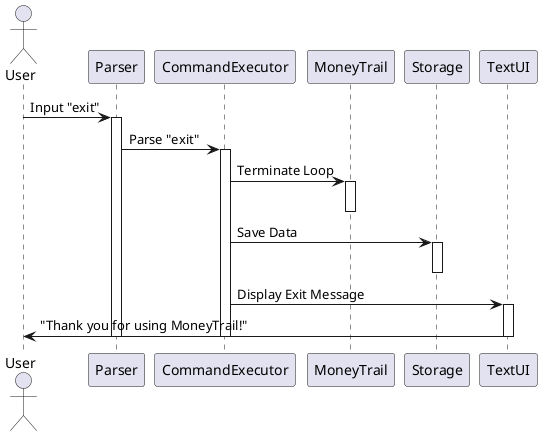 @startuml
actor User
User -> Parser : Input "exit"
activate Parser

Parser -> CommandExecutor : Parse "exit"
activate CommandExecutor

CommandExecutor -> MoneyTrail : Terminate Loop
activate MoneyTrail
deactivate MoneyTrail

CommandExecutor -> Storage : Save Data
activate Storage
deactivate Storage

CommandExecutor -> TextUI : Display Exit Message
activate TextUI
TextUI -> User : "Thank you for using MoneyTrail!"
deactivate TextUI

deactivate CommandExecutor
deactivate Parser
@enduml
